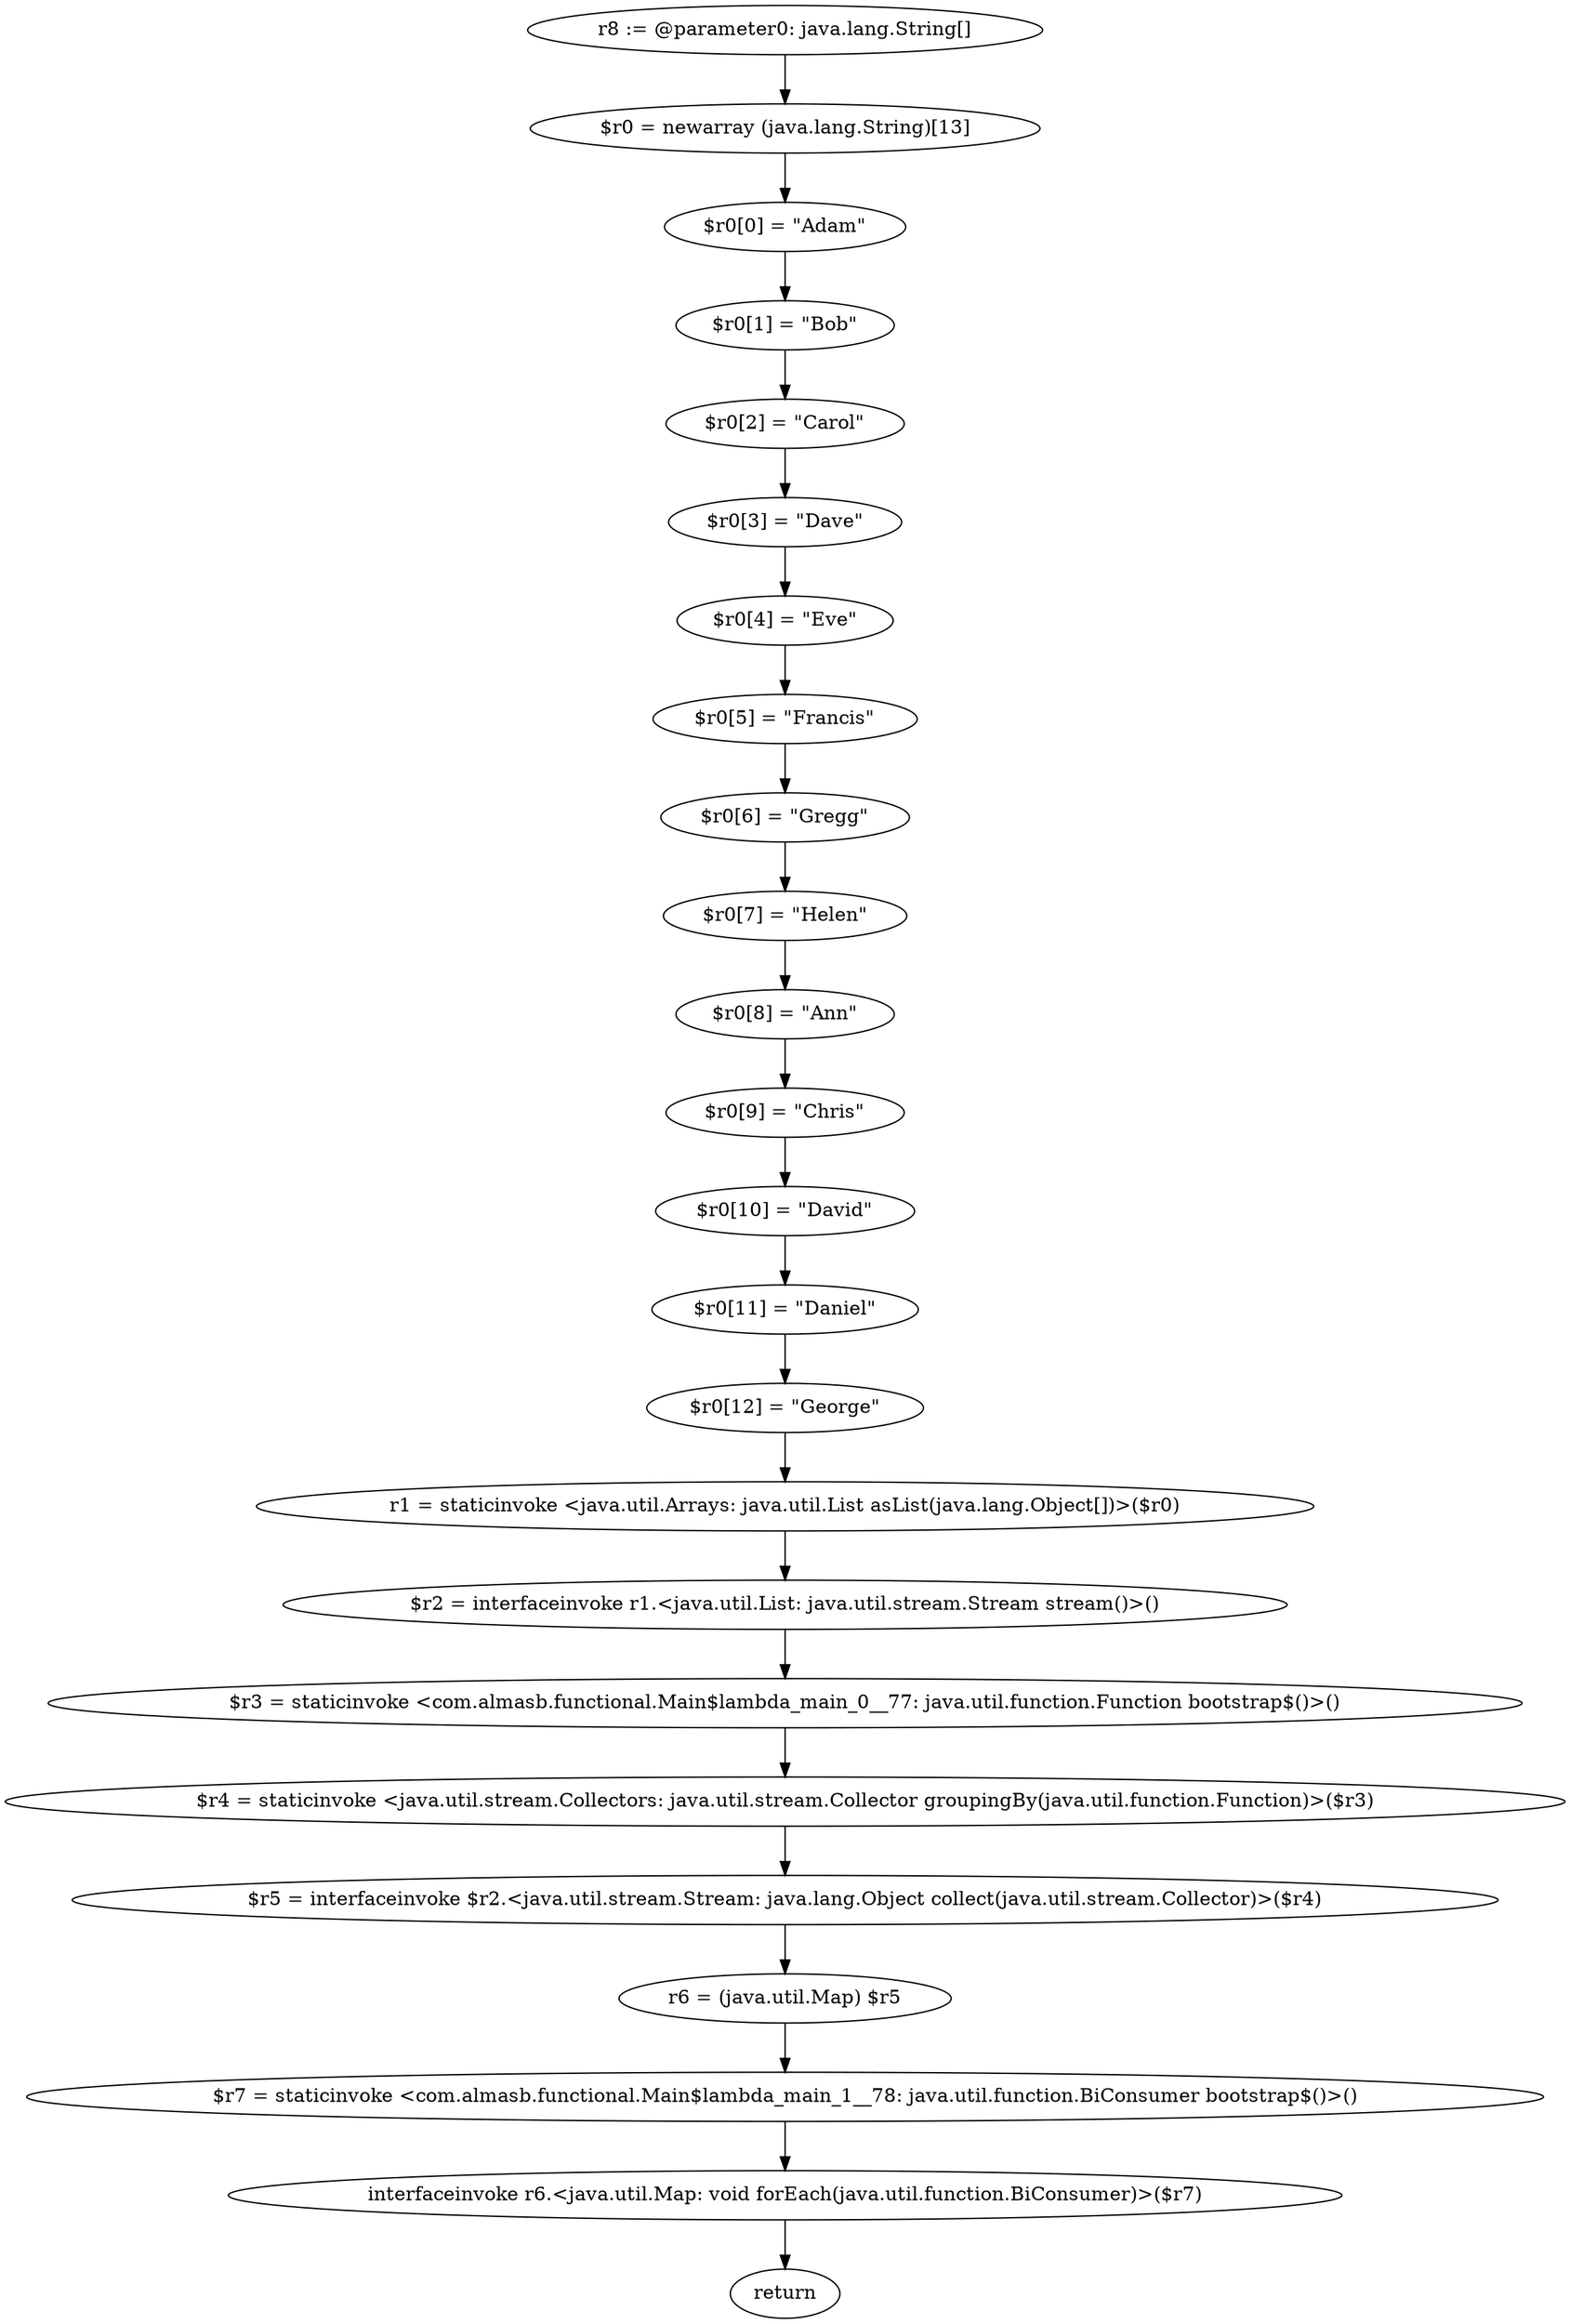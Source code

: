 digraph "unitGraph" {
    "r8 := @parameter0: java.lang.String[]"
    "$r0 = newarray (java.lang.String)[13]"
    "$r0[0] = \"Adam\""
    "$r0[1] = \"Bob\""
    "$r0[2] = \"Carol\""
    "$r0[3] = \"Dave\""
    "$r0[4] = \"Eve\""
    "$r0[5] = \"Francis\""
    "$r0[6] = \"Gregg\""
    "$r0[7] = \"Helen\""
    "$r0[8] = \"Ann\""
    "$r0[9] = \"Chris\""
    "$r0[10] = \"David\""
    "$r0[11] = \"Daniel\""
    "$r0[12] = \"George\""
    "r1 = staticinvoke <java.util.Arrays: java.util.List asList(java.lang.Object[])>($r0)"
    "$r2 = interfaceinvoke r1.<java.util.List: java.util.stream.Stream stream()>()"
    "$r3 = staticinvoke <com.almasb.functional.Main$lambda_main_0__77: java.util.function.Function bootstrap$()>()"
    "$r4 = staticinvoke <java.util.stream.Collectors: java.util.stream.Collector groupingBy(java.util.function.Function)>($r3)"
    "$r5 = interfaceinvoke $r2.<java.util.stream.Stream: java.lang.Object collect(java.util.stream.Collector)>($r4)"
    "r6 = (java.util.Map) $r5"
    "$r7 = staticinvoke <com.almasb.functional.Main$lambda_main_1__78: java.util.function.BiConsumer bootstrap$()>()"
    "interfaceinvoke r6.<java.util.Map: void forEach(java.util.function.BiConsumer)>($r7)"
    "return"
    "r8 := @parameter0: java.lang.String[]"->"$r0 = newarray (java.lang.String)[13]";
    "$r0 = newarray (java.lang.String)[13]"->"$r0[0] = \"Adam\"";
    "$r0[0] = \"Adam\""->"$r0[1] = \"Bob\"";
    "$r0[1] = \"Bob\""->"$r0[2] = \"Carol\"";
    "$r0[2] = \"Carol\""->"$r0[3] = \"Dave\"";
    "$r0[3] = \"Dave\""->"$r0[4] = \"Eve\"";
    "$r0[4] = \"Eve\""->"$r0[5] = \"Francis\"";
    "$r0[5] = \"Francis\""->"$r0[6] = \"Gregg\"";
    "$r0[6] = \"Gregg\""->"$r0[7] = \"Helen\"";
    "$r0[7] = \"Helen\""->"$r0[8] = \"Ann\"";
    "$r0[8] = \"Ann\""->"$r0[9] = \"Chris\"";
    "$r0[9] = \"Chris\""->"$r0[10] = \"David\"";
    "$r0[10] = \"David\""->"$r0[11] = \"Daniel\"";
    "$r0[11] = \"Daniel\""->"$r0[12] = \"George\"";
    "$r0[12] = \"George\""->"r1 = staticinvoke <java.util.Arrays: java.util.List asList(java.lang.Object[])>($r0)";
    "r1 = staticinvoke <java.util.Arrays: java.util.List asList(java.lang.Object[])>($r0)"->"$r2 = interfaceinvoke r1.<java.util.List: java.util.stream.Stream stream()>()";
    "$r2 = interfaceinvoke r1.<java.util.List: java.util.stream.Stream stream()>()"->"$r3 = staticinvoke <com.almasb.functional.Main$lambda_main_0__77: java.util.function.Function bootstrap$()>()";
    "$r3 = staticinvoke <com.almasb.functional.Main$lambda_main_0__77: java.util.function.Function bootstrap$()>()"->"$r4 = staticinvoke <java.util.stream.Collectors: java.util.stream.Collector groupingBy(java.util.function.Function)>($r3)";
    "$r4 = staticinvoke <java.util.stream.Collectors: java.util.stream.Collector groupingBy(java.util.function.Function)>($r3)"->"$r5 = interfaceinvoke $r2.<java.util.stream.Stream: java.lang.Object collect(java.util.stream.Collector)>($r4)";
    "$r5 = interfaceinvoke $r2.<java.util.stream.Stream: java.lang.Object collect(java.util.stream.Collector)>($r4)"->"r6 = (java.util.Map) $r5";
    "r6 = (java.util.Map) $r5"->"$r7 = staticinvoke <com.almasb.functional.Main$lambda_main_1__78: java.util.function.BiConsumer bootstrap$()>()";
    "$r7 = staticinvoke <com.almasb.functional.Main$lambda_main_1__78: java.util.function.BiConsumer bootstrap$()>()"->"interfaceinvoke r6.<java.util.Map: void forEach(java.util.function.BiConsumer)>($r7)";
    "interfaceinvoke r6.<java.util.Map: void forEach(java.util.function.BiConsumer)>($r7)"->"return";
}
